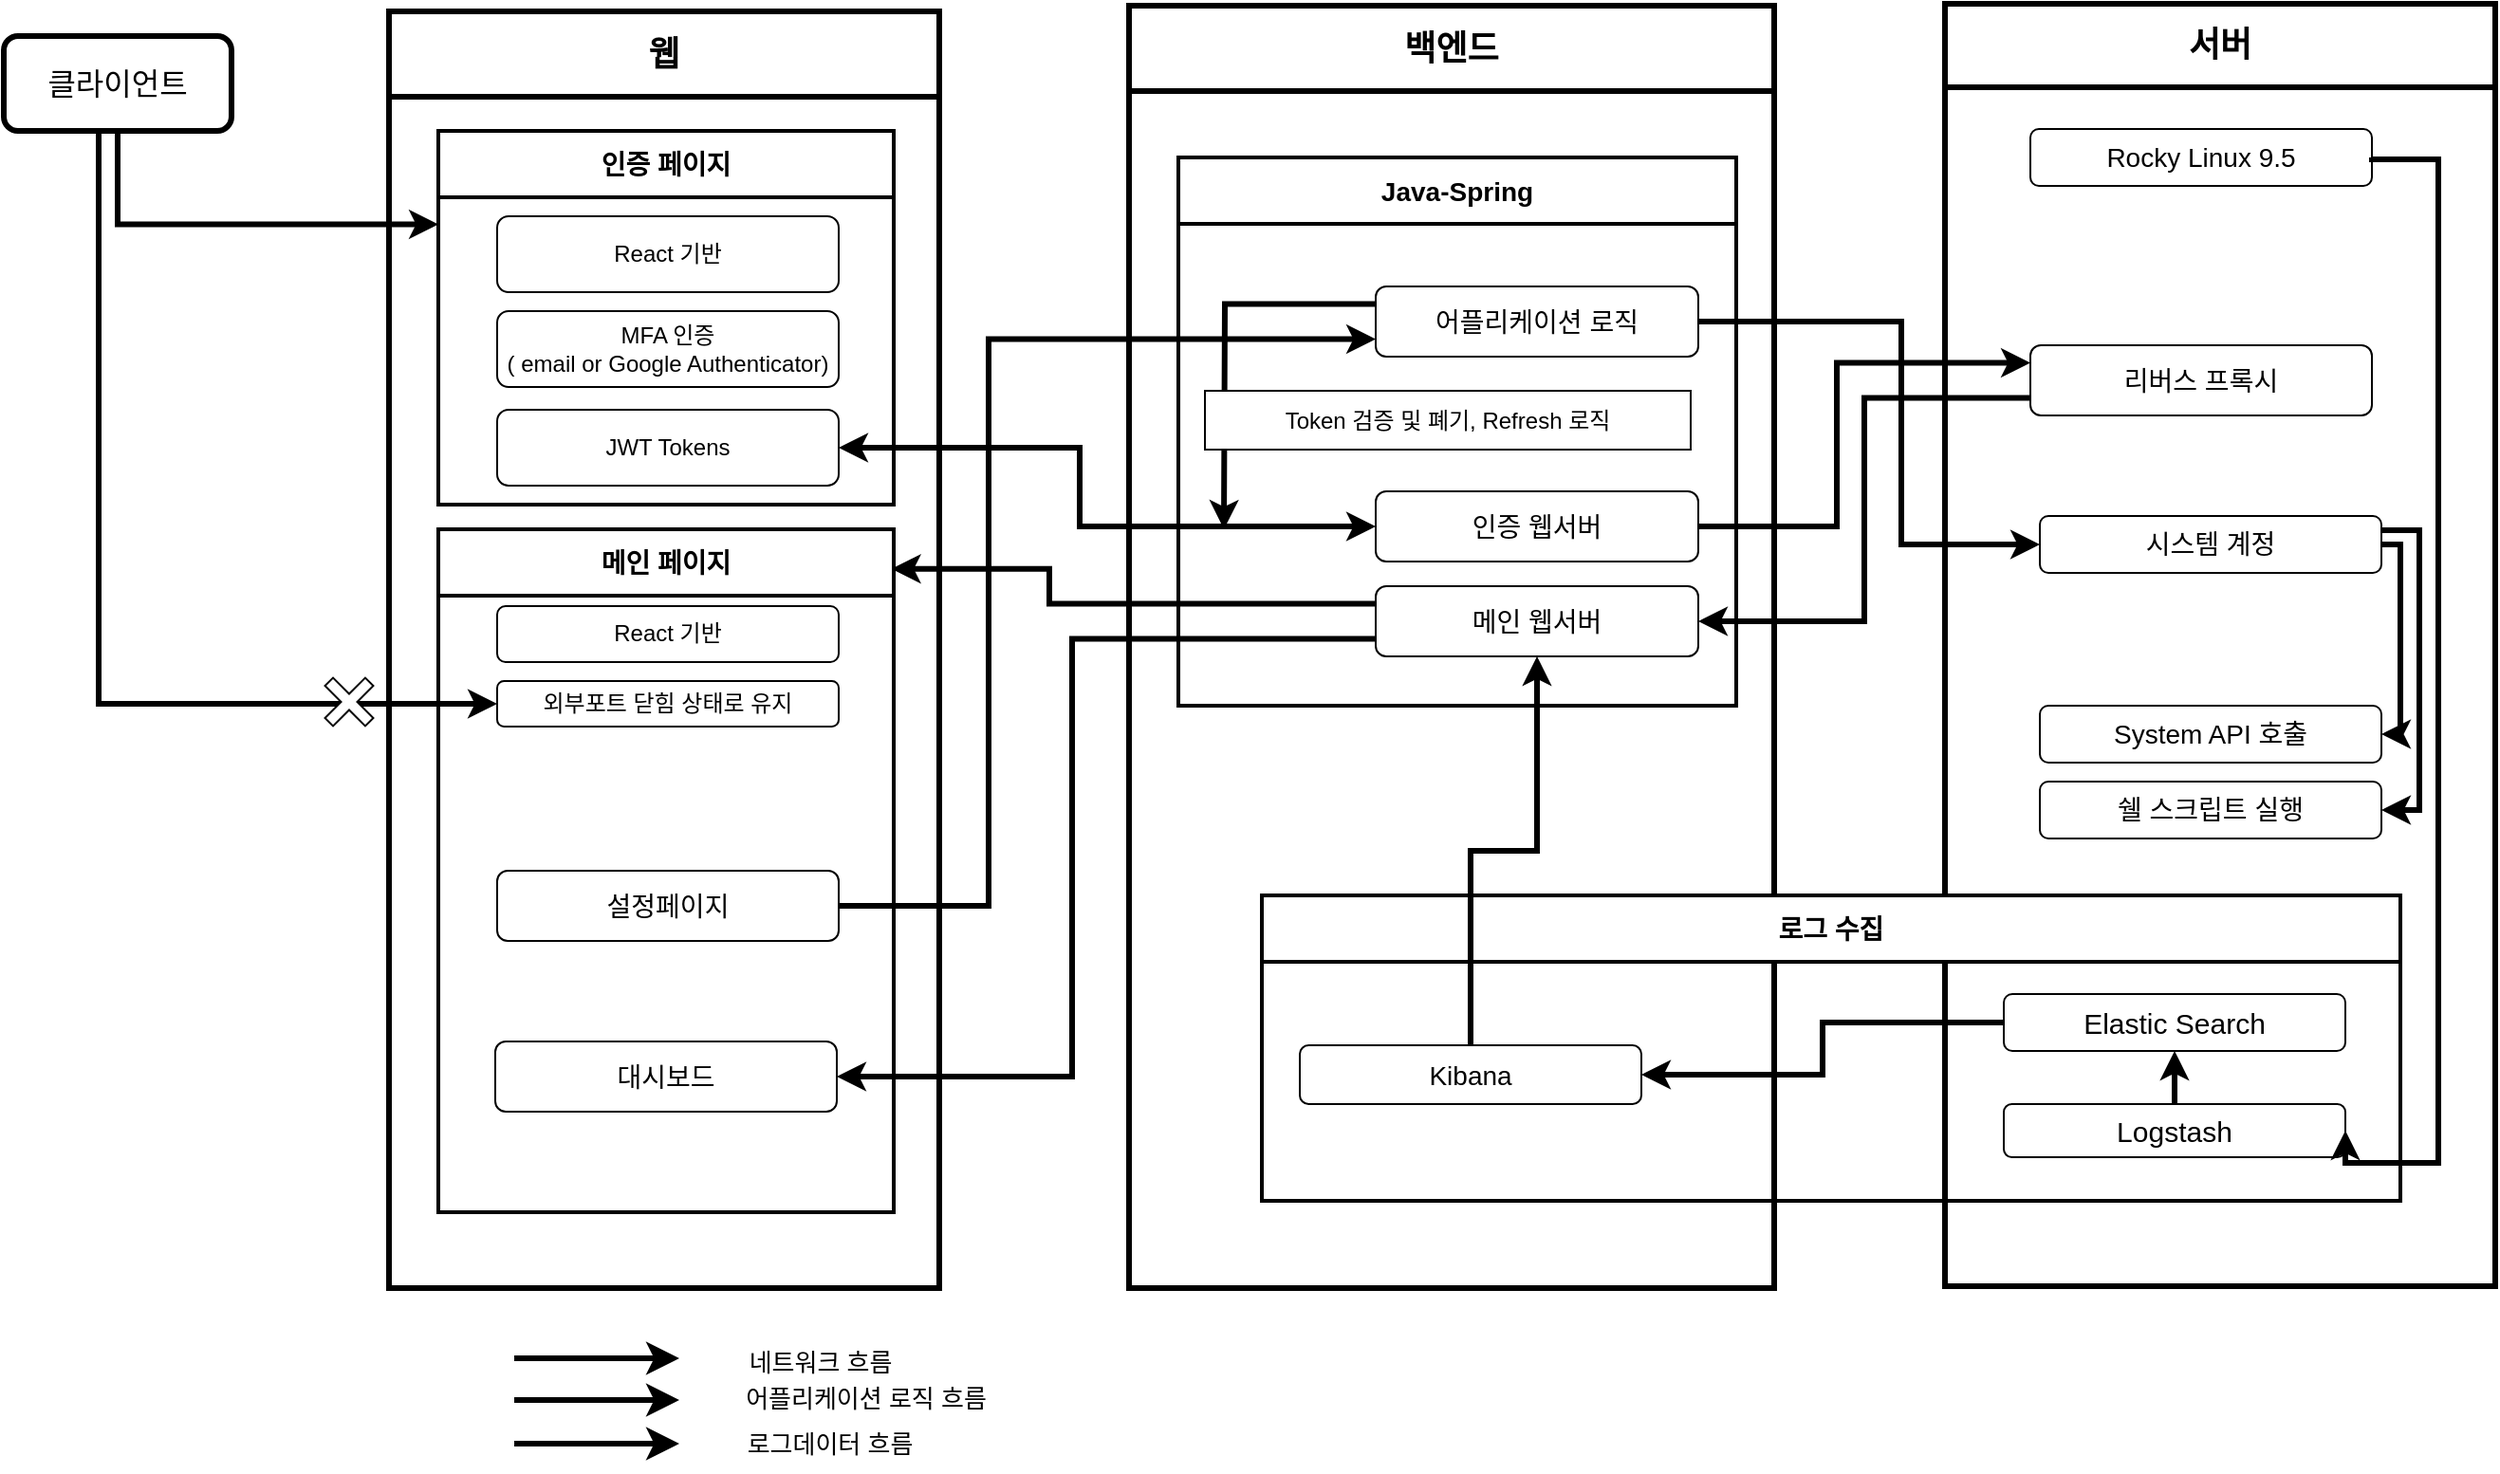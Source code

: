 <mxfile version="27.0.5">
  <diagram name="페이지-1" id="_KiDPvrra1FbKAV7xFxO">
    <mxGraphModel dx="3459" dy="962" grid="0" gridSize="10" guides="1" tooltips="1" connect="1" arrows="1" fold="1" page="0" pageScale="1" pageWidth="827" pageHeight="1169" background="light-dark(#FFFFFF,#121212)" math="0" shadow="0">
      <root>
        <mxCell id="0" />
        <mxCell id="1" parent="0" />
        <mxCell id="AcK1kM17GLam2D717pZu-265" style="edgeStyle=orthogonalEdgeStyle;rounded=0;orthogonalLoop=1;jettySize=auto;html=1;exitX=0;exitY=0.25;exitDx=0;exitDy=0;entryX=0.995;entryY=0.058;entryDx=0;entryDy=0;entryPerimeter=0;strokeColor=light-dark(#000000,#4D9900);strokeWidth=3;" edge="1" parent="1" source="AcK1kM17GLam2D717pZu-193" target="AcK1kM17GLam2D717pZu-139">
          <mxGeometry relative="1" as="geometry">
            <Array as="points">
              <mxPoint x="-109" y="569" />
              <mxPoint x="-109" y="551" />
            </Array>
          </mxGeometry>
        </mxCell>
        <mxCell id="AcK1kM17GLam2D717pZu-263" style="edgeStyle=orthogonalEdgeStyle;rounded=0;orthogonalLoop=1;jettySize=auto;html=1;exitX=0;exitY=0.25;exitDx=0;exitDy=0;strokeColor=light-dark(#000000,#4D9900);strokeWidth=3;" edge="1" parent="1" source="AcK1kM17GLam2D717pZu-194">
          <mxGeometry relative="1" as="geometry">
            <mxPoint x="-17" y="530" as="targetPoint" />
          </mxGeometry>
        </mxCell>
        <mxCell id="AcK1kM17GLam2D717pZu-146" value="서버" style="swimlane;whiteSpace=wrap;html=1;fontSize=18;startSize=44;labelBackgroundColor=none;labelBorderColor=none;strokeColor=light-dark(#000000,#CCCC00);fillColor=none;strokeWidth=3;" vertex="1" parent="1">
          <mxGeometry x="363" y="253" width="290" height="676" as="geometry" />
        </mxCell>
        <mxCell id="AcK1kM17GLam2D717pZu-148" value="Rocky Linux 9.5" style="rounded=1;whiteSpace=wrap;html=1;fontSize=14;labelBackgroundColor=none;fillColor=none;" vertex="1" parent="AcK1kM17GLam2D717pZu-146">
          <mxGeometry x="45" y="66" width="180" height="30" as="geometry" />
        </mxCell>
        <mxCell id="AcK1kM17GLam2D717pZu-149" style="edgeStyle=orthogonalEdgeStyle;rounded=0;orthogonalLoop=1;jettySize=auto;html=1;exitX=1;exitY=0.25;exitDx=0;exitDy=0;entryX=1;entryY=0.5;entryDx=0;entryDy=0;labelBackgroundColor=none;fontColor=default;strokeColor=light-dark(#000000,#0000CC);strokeWidth=3;" edge="1" parent="AcK1kM17GLam2D717pZu-146" source="AcK1kM17GLam2D717pZu-151" target="AcK1kM17GLam2D717pZu-152">
          <mxGeometry relative="1" as="geometry" />
        </mxCell>
        <mxCell id="AcK1kM17GLam2D717pZu-150" style="edgeStyle=orthogonalEdgeStyle;rounded=0;orthogonalLoop=1;jettySize=auto;html=1;exitX=1;exitY=0.5;exitDx=0;exitDy=0;entryX=1;entryY=0.5;entryDx=0;entryDy=0;labelBackgroundColor=none;fontColor=default;strokeColor=light-dark(#000000,#0000CC);strokeWidth=3;" edge="1" parent="AcK1kM17GLam2D717pZu-146" source="AcK1kM17GLam2D717pZu-151" target="AcK1kM17GLam2D717pZu-153">
          <mxGeometry relative="1" as="geometry">
            <Array as="points">
              <mxPoint x="240" y="285" />
              <mxPoint x="240" y="385" />
            </Array>
          </mxGeometry>
        </mxCell>
        <mxCell id="AcK1kM17GLam2D717pZu-151" value="시스템 계정" style="rounded=1;whiteSpace=wrap;html=1;fontSize=14;labelBackgroundColor=none;" vertex="1" parent="AcK1kM17GLam2D717pZu-146">
          <mxGeometry x="50" y="270" width="180" height="30" as="geometry" />
        </mxCell>
        <mxCell id="AcK1kM17GLam2D717pZu-152" value="쉘 스크립트 실행" style="rounded=1;whiteSpace=wrap;html=1;fontSize=14;labelBackgroundColor=none;" vertex="1" parent="AcK1kM17GLam2D717pZu-146">
          <mxGeometry x="50" y="410" width="180" height="30" as="geometry" />
        </mxCell>
        <mxCell id="AcK1kM17GLam2D717pZu-153" value="System API 호출" style="rounded=1;whiteSpace=wrap;html=1;fontSize=14;labelBackgroundColor=none;" vertex="1" parent="AcK1kM17GLam2D717pZu-146">
          <mxGeometry x="50" y="370" width="180" height="30" as="geometry" />
        </mxCell>
        <mxCell id="AcK1kM17GLam2D717pZu-179" value="리버스 프록시" style="rounded=1;whiteSpace=wrap;html=1;fontSize=14;labelBackgroundColor=none;" vertex="1" parent="AcK1kM17GLam2D717pZu-146">
          <mxGeometry x="45" y="180" width="180" height="37" as="geometry" />
        </mxCell>
        <mxCell id="AcK1kM17GLam2D717pZu-124" style="edgeStyle=orthogonalEdgeStyle;rounded=0;orthogonalLoop=1;jettySize=auto;html=1;exitX=0.5;exitY=1;exitDx=0;exitDy=0;entryX=0;entryY=0.25;entryDx=0;entryDy=0;labelBackgroundColor=none;fontColor=default;strokeWidth=3;" edge="1" parent="1" source="AcK1kM17GLam2D717pZu-125" target="AcK1kM17GLam2D717pZu-135">
          <mxGeometry relative="1" as="geometry" />
        </mxCell>
        <mxCell id="AcK1kM17GLam2D717pZu-257" style="edgeStyle=orthogonalEdgeStyle;rounded=0;orthogonalLoop=1;jettySize=auto;html=1;exitX=0.5;exitY=1;exitDx=0;exitDy=0;entryX=0;entryY=0.5;entryDx=0;entryDy=0;strokeWidth=3;" edge="1" parent="1" source="AcK1kM17GLam2D717pZu-125" target="AcK1kM17GLam2D717pZu-141">
          <mxGeometry relative="1" as="geometry">
            <Array as="points">
              <mxPoint x="-610" y="320" />
              <mxPoint x="-610" y="622" />
            </Array>
          </mxGeometry>
        </mxCell>
        <mxCell id="AcK1kM17GLam2D717pZu-125" value="클라이언트" style="rounded=1;whiteSpace=wrap;html=1;fontSize=16;labelBackgroundColor=none;fillColor=none;strokeWidth=3;" vertex="1" parent="1">
          <mxGeometry x="-660" y="270" width="120" height="50" as="geometry" />
        </mxCell>
        <mxCell id="AcK1kM17GLam2D717pZu-126" value="백엔드" style="swimlane;whiteSpace=wrap;html=1;fontSize=18;startSize=45;labelBackgroundColor=none;strokeColor=light-dark(#000000,#CCCC00);fillColor=none;strokeWidth=3;" vertex="1" parent="1">
          <mxGeometry x="-67" y="254" width="340" height="676" as="geometry" />
        </mxCell>
        <mxCell id="AcK1kM17GLam2D717pZu-187" value="Java-Spring" style="swimlane;whiteSpace=wrap;html=1;fontSize=14;startSize=35;labelBackgroundColor=none;strokeWidth=2;" vertex="1" parent="AcK1kM17GLam2D717pZu-126">
          <mxGeometry x="26" y="80" width="294" height="289" as="geometry" />
        </mxCell>
        <mxCell id="AcK1kM17GLam2D717pZu-154" value="로그 수집" style="swimlane;whiteSpace=wrap;html=1;fontSize=14;startSize=35;labelBackgroundColor=none;strokeWidth=2;" vertex="1" parent="AcK1kM17GLam2D717pZu-126">
          <mxGeometry x="70" y="469" width="600" height="161" as="geometry" />
        </mxCell>
        <mxCell id="AcK1kM17GLam2D717pZu-155" style="edgeStyle=orthogonalEdgeStyle;rounded=0;orthogonalLoop=1;jettySize=auto;html=1;exitX=0;exitY=0.5;exitDx=0;exitDy=0;entryX=1;entryY=0.5;entryDx=0;entryDy=0;strokeColor=light-dark(#000000,#4C0099);strokeWidth=3;" edge="1" parent="AcK1kM17GLam2D717pZu-154" source="AcK1kM17GLam2D717pZu-156" target="AcK1kM17GLam2D717pZu-159">
          <mxGeometry relative="1" as="geometry" />
        </mxCell>
        <mxCell id="AcK1kM17GLam2D717pZu-156" value="Elastic Search" style="rounded=1;whiteSpace=wrap;html=1;fontSize=15;labelBackgroundColor=none;" vertex="1" parent="AcK1kM17GLam2D717pZu-154">
          <mxGeometry x="391" y="52" width="180" height="30" as="geometry" />
        </mxCell>
        <mxCell id="AcK1kM17GLam2D717pZu-157" style="edgeStyle=orthogonalEdgeStyle;rounded=0;orthogonalLoop=1;jettySize=auto;html=1;exitX=0.5;exitY=0;exitDx=0;exitDy=0;entryX=0.5;entryY=1;entryDx=0;entryDy=0;strokeColor=light-dark(#000000,#4C0099);strokeWidth=3;" edge="1" parent="AcK1kM17GLam2D717pZu-154" source="AcK1kM17GLam2D717pZu-158" target="AcK1kM17GLam2D717pZu-156">
          <mxGeometry relative="1" as="geometry" />
        </mxCell>
        <mxCell id="AcK1kM17GLam2D717pZu-158" value="Logstash" style="rounded=1;whiteSpace=wrap;html=1;fontSize=15;labelBackgroundColor=none;" vertex="1" parent="AcK1kM17GLam2D717pZu-154">
          <mxGeometry x="391" y="110" width="180" height="28" as="geometry" />
        </mxCell>
        <mxCell id="AcK1kM17GLam2D717pZu-159" value="Kibana" style="rounded=1;whiteSpace=wrap;html=1;fontSize=14;labelBackgroundColor=none;" vertex="1" parent="AcK1kM17GLam2D717pZu-154">
          <mxGeometry x="20" y="79" width="180" height="31" as="geometry" />
        </mxCell>
        <mxCell id="AcK1kM17GLam2D717pZu-133" value="웹" style="swimlane;whiteSpace=wrap;html=1;fontSize=18;startSize=45;labelBackgroundColor=none;strokeColor=light-dark(#000000,#CCCC00);fillColor=none;strokeWidth=3;" vertex="1" parent="1">
          <mxGeometry x="-457" y="257" width="290" height="673" as="geometry" />
        </mxCell>
        <mxCell id="AcK1kM17GLam2D717pZu-135" value="인증 페이지" style="swimlane;whiteSpace=wrap;html=1;fontSize=14;startSize=35;labelBackgroundColor=none;strokeWidth=2;" vertex="1" parent="1">
          <mxGeometry x="-431" y="320" width="240" height="197" as="geometry" />
        </mxCell>
        <mxCell id="AcK1kM17GLam2D717pZu-136" value="React 기반" style="rounded=1;whiteSpace=wrap;html=1;labelBackgroundColor=none;" vertex="1" parent="AcK1kM17GLam2D717pZu-135">
          <mxGeometry x="31" y="45" width="180" height="40" as="geometry" />
        </mxCell>
        <mxCell id="AcK1kM17GLam2D717pZu-137" value="MFA 인증&lt;br&gt;( email or Google Authenticator)" style="rounded=1;whiteSpace=wrap;html=1;labelBackgroundColor=none;" vertex="1" parent="AcK1kM17GLam2D717pZu-135">
          <mxGeometry x="31" y="95" width="180" height="40" as="geometry" />
        </mxCell>
        <mxCell id="AcK1kM17GLam2D717pZu-138" value="JWT Tokens" style="rounded=1;whiteSpace=wrap;html=1;labelBackgroundColor=none;" vertex="1" parent="AcK1kM17GLam2D717pZu-135">
          <mxGeometry x="31" y="147" width="180" height="40" as="geometry" />
        </mxCell>
        <mxCell id="AcK1kM17GLam2D717pZu-139" value="메인 페이지" style="swimlane;whiteSpace=wrap;html=1;fontSize=14;startSize=35;labelBackgroundColor=none;strokeWidth=2;" vertex="1" parent="1">
          <mxGeometry x="-431" y="530" width="240" height="360" as="geometry" />
        </mxCell>
        <mxCell id="AcK1kM17GLam2D717pZu-140" value="React 기반" style="rounded=1;whiteSpace=wrap;html=1;labelBackgroundColor=none;" vertex="1" parent="AcK1kM17GLam2D717pZu-139">
          <mxGeometry x="31" y="40.5" width="180" height="29.5" as="geometry" />
        </mxCell>
        <mxCell id="AcK1kM17GLam2D717pZu-141" value="외부포트 닫힘 상태로 유지" style="rounded=1;whiteSpace=wrap;html=1;labelBackgroundColor=none;" vertex="1" parent="AcK1kM17GLam2D717pZu-139">
          <mxGeometry x="31" y="80" width="180" height="24" as="geometry" />
        </mxCell>
        <mxCell id="AcK1kM17GLam2D717pZu-142" value="대시보드" style="rounded=1;whiteSpace=wrap;html=1;fontSize=14;labelBackgroundColor=none;" vertex="1" parent="AcK1kM17GLam2D717pZu-139">
          <mxGeometry x="30" y="270" width="180" height="37" as="geometry" />
        </mxCell>
        <mxCell id="AcK1kM17GLam2D717pZu-143" value="설정페이지" style="rounded=1;whiteSpace=wrap;html=1;fontSize=14;labelBackgroundColor=none;" vertex="1" parent="AcK1kM17GLam2D717pZu-139">
          <mxGeometry x="31" y="180" width="180" height="37" as="geometry" />
        </mxCell>
        <mxCell id="AcK1kM17GLam2D717pZu-204" style="edgeStyle=orthogonalEdgeStyle;rounded=0;orthogonalLoop=1;jettySize=auto;html=1;exitX=1;exitY=0.5;exitDx=0;exitDy=0;entryX=1;entryY=0.5;entryDx=0;entryDy=0;strokeColor=light-dark(#000000,#4C0099);strokeWidth=3;" edge="1" parent="1" source="AcK1kM17GLam2D717pZu-148" target="AcK1kM17GLam2D717pZu-158">
          <mxGeometry relative="1" as="geometry">
            <Array as="points">
              <mxPoint x="623" y="335" />
              <mxPoint x="623" y="864" />
            </Array>
          </mxGeometry>
        </mxCell>
        <mxCell id="AcK1kM17GLam2D717pZu-274" style="edgeStyle=orthogonalEdgeStyle;rounded=0;orthogonalLoop=1;jettySize=auto;html=1;exitX=1;exitY=0.5;exitDx=0;exitDy=0;entryX=0;entryY=0.5;entryDx=0;entryDy=0;strokeWidth=3;strokeColor=light-dark(#000000,#0000CC);" edge="1" parent="1" source="AcK1kM17GLam2D717pZu-194" target="AcK1kM17GLam2D717pZu-151">
          <mxGeometry relative="1" as="geometry">
            <Array as="points">
              <mxPoint x="340" y="421" />
              <mxPoint x="340" y="538" />
            </Array>
          </mxGeometry>
        </mxCell>
        <mxCell id="AcK1kM17GLam2D717pZu-194" value="어플리케이션 로직" style="rounded=1;whiteSpace=wrap;html=1;fontSize=14;labelBackgroundColor=none;" vertex="1" parent="1">
          <mxGeometry x="63" y="402" width="170" height="37" as="geometry" />
        </mxCell>
        <mxCell id="AcK1kM17GLam2D717pZu-273" style="edgeStyle=orthogonalEdgeStyle;rounded=0;orthogonalLoop=1;jettySize=auto;html=1;exitX=1;exitY=0.5;exitDx=0;exitDy=0;entryX=0;entryY=0.25;entryDx=0;entryDy=0;fontSize=11;strokeWidth=3;strokeColor=light-dark(#000000,#4D9900);" edge="1" parent="1" source="AcK1kM17GLam2D717pZu-174" target="AcK1kM17GLam2D717pZu-179">
          <mxGeometry relative="1" as="geometry">
            <Array as="points">
              <mxPoint x="306" y="529" />
              <mxPoint x="306" y="442" />
            </Array>
          </mxGeometry>
        </mxCell>
        <mxCell id="AcK1kM17GLam2D717pZu-174" value="인증 웹서버" style="rounded=1;whiteSpace=wrap;html=1;fontSize=14;labelBackgroundColor=none;" vertex="1" parent="1">
          <mxGeometry x="63" y="510" width="170" height="37" as="geometry" />
        </mxCell>
        <mxCell id="AcK1kM17GLam2D717pZu-266" style="edgeStyle=orthogonalEdgeStyle;rounded=0;orthogonalLoop=1;jettySize=auto;html=1;exitX=0;exitY=0.75;exitDx=0;exitDy=0;entryX=1;entryY=0.5;entryDx=0;entryDy=0;strokeColor=light-dark(#000000,#4C0099);strokeWidth=3;" edge="1" parent="1" source="AcK1kM17GLam2D717pZu-193" target="AcK1kM17GLam2D717pZu-142">
          <mxGeometry relative="1" as="geometry">
            <Array as="points">
              <mxPoint x="-97" y="588" />
              <mxPoint x="-97" y="819" />
            </Array>
          </mxGeometry>
        </mxCell>
        <mxCell id="AcK1kM17GLam2D717pZu-193" value="메인 웹서버" style="rounded=1;whiteSpace=wrap;html=1;fontSize=14;labelBackgroundColor=none;" vertex="1" parent="1">
          <mxGeometry x="63" y="560" width="170" height="37" as="geometry" />
        </mxCell>
        <mxCell id="AcK1kM17GLam2D717pZu-198" style="edgeStyle=orthogonalEdgeStyle;rounded=0;orthogonalLoop=1;jettySize=auto;html=1;exitX=0.5;exitY=0;exitDx=0;exitDy=0;entryX=0.5;entryY=1;entryDx=0;entryDy=0;strokeColor=light-dark(#000000,#4C0099);strokeWidth=3;" edge="1" parent="1" source="AcK1kM17GLam2D717pZu-159" target="AcK1kM17GLam2D717pZu-193">
          <mxGeometry relative="1" as="geometry" />
        </mxCell>
        <mxCell id="AcK1kM17GLam2D717pZu-253" style="edgeStyle=orthogonalEdgeStyle;rounded=0;orthogonalLoop=1;jettySize=auto;html=1;exitX=0;exitY=0.75;exitDx=0;exitDy=0;entryX=1;entryY=0.5;entryDx=0;entryDy=0;strokeColor=light-dark(#000000,#4D9900);strokeWidth=3;" edge="1" parent="1" source="AcK1kM17GLam2D717pZu-179" target="AcK1kM17GLam2D717pZu-193">
          <mxGeometry relative="1" as="geometry" />
        </mxCell>
        <mxCell id="AcK1kM17GLam2D717pZu-258" value="" style="shape=cross;whiteSpace=wrap;html=1;rotation=-45;" vertex="1" parent="1">
          <mxGeometry x="-493" y="606" width="30" height="30" as="geometry" />
        </mxCell>
        <mxCell id="AcK1kM17GLam2D717pZu-256" value="Token 검증 및 폐기, Refresh 로직" style="rounded=0;whiteSpace=wrap;html=1;" vertex="1" parent="1">
          <mxGeometry x="-27" y="457" width="256" height="31" as="geometry" />
        </mxCell>
        <mxCell id="AcK1kM17GLam2D717pZu-276" value="" style="edgeStyle=segmentEdgeStyle;endArrow=classic;html=1;curved=0;rounded=0;endSize=8;startSize=8;strokeWidth=3;fontColor=light-dark(#000000,#006600);strokeColor=light-dark(#000000,#006600);" edge="1" parent="1">
          <mxGeometry width="50" height="50" relative="1" as="geometry">
            <mxPoint x="-391" y="967" as="sourcePoint" />
            <mxPoint x="-304" y="967" as="targetPoint" />
          </mxGeometry>
        </mxCell>
        <mxCell id="AcK1kM17GLam2D717pZu-279" value="" style="edgeStyle=segmentEdgeStyle;endArrow=classic;html=1;curved=0;rounded=0;endSize=8;startSize=8;strokeWidth=3;strokeColor=light-dark(#000000,#4C0099);" edge="1" parent="1">
          <mxGeometry width="50" height="50" relative="1" as="geometry">
            <mxPoint x="-391" y="1012" as="sourcePoint" />
            <mxPoint x="-304" y="1012" as="targetPoint" />
          </mxGeometry>
        </mxCell>
        <mxCell id="AcK1kM17GLam2D717pZu-280" value="" style="edgeStyle=segmentEdgeStyle;endArrow=classic;html=1;curved=0;rounded=0;endSize=8;startSize=8;strokeWidth=3;strokeColor=light-dark(#000000,#0000CC);" edge="1" parent="1">
          <mxGeometry width="50" height="50" relative="1" as="geometry">
            <mxPoint x="-391" y="989" as="sourcePoint" />
            <mxPoint x="-304" y="989" as="targetPoint" />
          </mxGeometry>
        </mxCell>
        <mxCell id="AcK1kM17GLam2D717pZu-281" value="네트워크 흐름" style="text;html=1;align=center;verticalAlign=middle;whiteSpace=wrap;rounded=0;fontSize=13;" vertex="1" parent="1">
          <mxGeometry x="-286" y="954" width="113" height="30" as="geometry" />
        </mxCell>
        <mxCell id="AcK1kM17GLam2D717pZu-282" value="로그데이터 흐름" style="text;html=1;align=center;verticalAlign=middle;whiteSpace=wrap;rounded=0;fontSize=13;" vertex="1" parent="1">
          <mxGeometry x="-281" y="997" width="113" height="30" as="geometry" />
        </mxCell>
        <mxCell id="AcK1kM17GLam2D717pZu-283" value="어플리케이션 로직 흐름" style="text;html=1;align=center;verticalAlign=middle;whiteSpace=wrap;rounded=0;fontSize=13;" vertex="1" parent="1">
          <mxGeometry x="-280" y="973" width="149" height="30" as="geometry" />
        </mxCell>
        <mxCell id="AcK1kM17GLam2D717pZu-284" value="" style="endArrow=classic;startArrow=classic;html=1;rounded=0;exitX=1;exitY=0.5;exitDx=0;exitDy=0;entryX=0;entryY=0.5;entryDx=0;entryDy=0;edgeStyle=orthogonalEdgeStyle;strokeWidth=3;strokeColor=light-dark(#000000,#4D9900);" edge="1" parent="1" source="AcK1kM17GLam2D717pZu-138" target="AcK1kM17GLam2D717pZu-174">
          <mxGeometry width="50" height="50" relative="1" as="geometry">
            <mxPoint x="18" y="723" as="sourcePoint" />
            <mxPoint x="68" y="673" as="targetPoint" />
            <Array as="points">
              <mxPoint x="-93" y="487" />
              <mxPoint x="-93" y="529" />
            </Array>
          </mxGeometry>
        </mxCell>
        <mxCell id="AcK1kM17GLam2D717pZu-262" style="edgeStyle=orthogonalEdgeStyle;rounded=0;orthogonalLoop=1;jettySize=auto;html=1;exitX=1;exitY=0.5;exitDx=0;exitDy=0;entryX=0;entryY=0.75;entryDx=0;entryDy=0;strokeColor=light-dark(#000000,#0000CC);strokeWidth=3;" edge="1" parent="1" source="AcK1kM17GLam2D717pZu-143" target="AcK1kM17GLam2D717pZu-194">
          <mxGeometry relative="1" as="geometry">
            <Array as="points">
              <mxPoint x="-141" y="729" />
              <mxPoint x="-141" y="430" />
            </Array>
          </mxGeometry>
        </mxCell>
      </root>
    </mxGraphModel>
  </diagram>
</mxfile>
